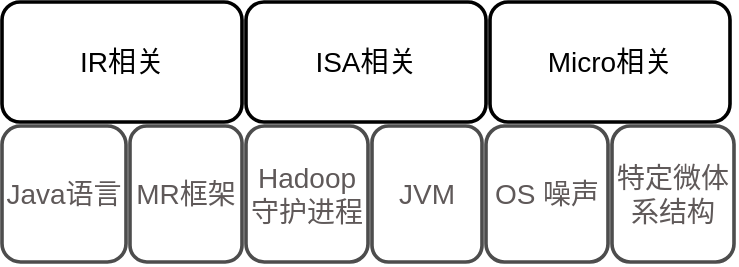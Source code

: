 <mxfile version="21.0.8" type="github"><diagram name="第 1 页" id="Op8R2oM6BCyMY8g5LivD"><mxGraphModel dx="830" dy="462" grid="1" gridSize="10" guides="1" tooltips="1" connect="1" arrows="1" fold="1" page="1" pageScale="1" pageWidth="827" pageHeight="1169" math="0" shadow="0"><root><mxCell id="0"/><mxCell id="1" parent="0"/><mxCell id="_3h4opud8lzZRapbexOs-1" value="&lt;font style=&quot;font-size: 14px;&quot;&gt;IR相关&lt;/font&gt;" style="rounded=1;whiteSpace=wrap;html=1;strokeWidth=1.8;strokeColor=#000000;" vertex="1" parent="1"><mxGeometry x="120" y="250" width="120" height="60" as="geometry"/></mxCell><mxCell id="_3h4opud8lzZRapbexOs-4" value="&lt;font style=&quot;font-size: 14px;&quot;&gt;ISA相关&lt;/font&gt;" style="rounded=1;whiteSpace=wrap;html=1;strokeWidth=1.8;strokeColor=#000000;" vertex="1" parent="1"><mxGeometry x="242" y="250" width="120" height="60" as="geometry"/></mxCell><mxCell id="_3h4opud8lzZRapbexOs-5" value="&lt;font style=&quot;font-size: 14px;&quot;&gt;Micro相关&lt;/font&gt;" style="rounded=1;whiteSpace=wrap;html=1;strokeWidth=1.8;strokeColor=#000000;" vertex="1" parent="1"><mxGeometry x="364" y="250" width="120" height="60" as="geometry"/></mxCell><mxCell id="_3h4opud8lzZRapbexOs-7" value="&lt;font style=&quot;font-size: 14px;&quot;&gt;Java语言&lt;/font&gt;" style="rounded=1;whiteSpace=wrap;html=1;strokeWidth=1.8;strokeColor=#4D4D4D;fontColor=#5f5959;" vertex="1" parent="1"><mxGeometry x="120" y="312" width="62" height="68" as="geometry"/></mxCell><mxCell id="_3h4opud8lzZRapbexOs-8" value="&lt;font style=&quot;font-size: 14px;&quot;&gt;MR框架&lt;/font&gt;" style="rounded=1;whiteSpace=wrap;html=1;strokeWidth=1.8;strokeColor=#4D4D4D;fontColor=#5f5959;" vertex="1" parent="1"><mxGeometry x="184" y="312" width="56" height="68" as="geometry"/></mxCell><mxCell id="_3h4opud8lzZRapbexOs-9" value="&lt;font style=&quot;font-size: 14px;&quot;&gt;Hadoop守护进程&lt;/font&gt;" style="rounded=1;whiteSpace=wrap;html=1;strokeWidth=1.8;strokeColor=#4D4D4D;fontColor=#5f5959;" vertex="1" parent="1"><mxGeometry x="242" y="312" width="61" height="68" as="geometry"/></mxCell><mxCell id="_3h4opud8lzZRapbexOs-10" value="&lt;font style=&quot;font-size: 14px;&quot;&gt;JVM&lt;/font&gt;" style="rounded=1;whiteSpace=wrap;html=1;strokeWidth=1.8;strokeColor=#4D4D4D;fontColor=#5f5959;" vertex="1" parent="1"><mxGeometry x="305" y="312" width="55" height="68" as="geometry"/></mxCell><mxCell id="_3h4opud8lzZRapbexOs-11" value="&lt;font style=&quot;font-size: 14px;&quot;&gt;OS 噪声&lt;/font&gt;" style="rounded=1;whiteSpace=wrap;html=1;strokeWidth=1.8;strokeColor=#4D4D4D;fontColor=#5f5959;" vertex="1" parent="1"><mxGeometry x="362" y="312" width="61" height="68" as="geometry"/></mxCell><mxCell id="_3h4opud8lzZRapbexOs-12" value="&lt;font style=&quot;font-size: 14px;&quot;&gt;特定微体系结构&lt;/font&gt;" style="rounded=1;whiteSpace=wrap;html=1;strokeWidth=1.8;strokeColor=#4D4D4D;fontColor=#5f5959;" vertex="1" parent="1"><mxGeometry x="425" y="312" width="61" height="68" as="geometry"/></mxCell></root></mxGraphModel></diagram></mxfile>